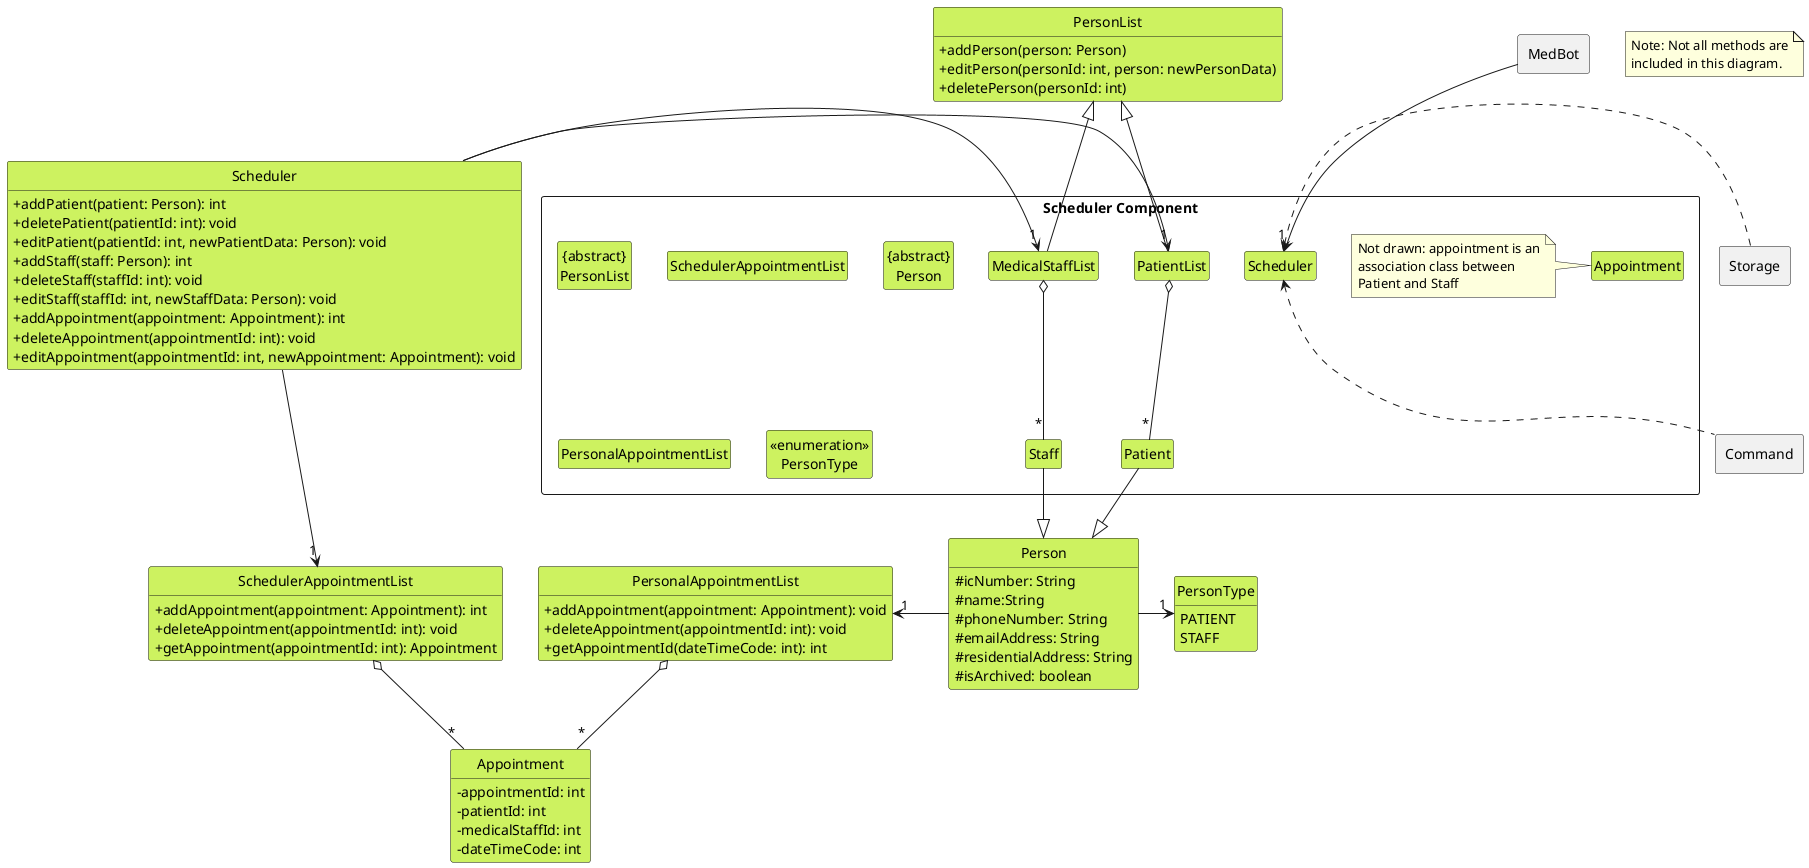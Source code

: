 @startuml
!define SCHEDULER_COLOR #CDF260

skinparam class {
    BackgroundColor SCHEDULER_COLOR
}

hide circle
hide empty members
skinparam classAttributeIconSize 0

package "MedBot" <<Rectangle>> {
}

package "Storage" <<Rectangle>> {
}

package "Command" <<Rectangle>> {
}

package "Scheduler Component" <<Rectangle>> {
    class Scheduler
    class "{abstract}\nPersonList" as PersonList
    class PatientList
    class "MedicalStaffList" as StaffList
    class SchedulerAppointmentList
    class "{abstract}\nPerson" as Person
    class Patient
    class Staff
    class PersonalAppointmentList
    class Appointment
    note left: Not drawn: appointment is an\nassociation class between\nPatient and Staff
    enum "<<enumeration>>\nPersonType" as PersonType
}

MedBot -down-> "1" Scheduler
Storage .right.> Scheduler
Command .up.> Scheduler

MedBot -[hidden]down-> Storage
Storage -[hidden]down-> Command

class Scheduler {
    +addPatient(patient: Person): int
    +deletePatient(patientId: int): void
    +editPatient(patientId: int, newPatientData: Person): void
    +addStaff(staff: Person): int
    +deleteStaff(staffId: int): void
    +editStaff(staffId: int, newStaffData: Person): void
    +addAppointment(appointment: Appointment): int
    +deleteAppointment(appointmentId: int): void
    +editAppointment(appointmentId: int, newAppointment: Appointment): void
}

class PersonList {
    +addPerson(person: Person)
    +editPerson(personId: int, person: newPersonData)
    +deletePerson(personId: int)
}

class Person {
    #icNumber: String
    #name:String
    #phoneNumber: String
    #emailAddress: String
    #residentialAddress: String
    #isArchived: boolean
}

enum PersonType {
    PATIENT
    STAFF
}

class PersonalAppointmentList {
    +addAppointment(appointment: Appointment): void
    +deleteAppointment(appointmentId: int): void
    +getAppointmentId(dateTimeCode: int): int
}

class SchedulerAppointmentList {
    +addAppointment(appointment: Appointment): int
    +deleteAppointment(appointmentId: int): void
    +getAppointment(appointmentId: int): Appointment
}

class Appointment {
    -appointmentId: int
    -patientId: int
    -medicalStaffId: int
    -dateTimeCode: int
}



PersonList <|-down- PatientList
PersonList <|-down- StaffList
Person <|-up- Patient
Person <|-up- Staff
Person -right-> "1" PersonType
Person -left-> "1" PersonalAppointmentList
PatientList o-down- "*" Patient
StaffList o-down- "*" Staff
Scheduler -right-> "1" PatientList
Scheduler -right-> "1" StaffList
Scheduler -down--> "1" SchedulerAppointmentList
PersonalAppointmentList o-down- "*" Appointment
SchedulerAppointmentList o-down- "*" Appointment


SchedulerAppointmentList -[hidden]right- PersonalAppointmentList



note as MethodsNote
Note: Not all methods are
included in this diagram.
end note
@enduml